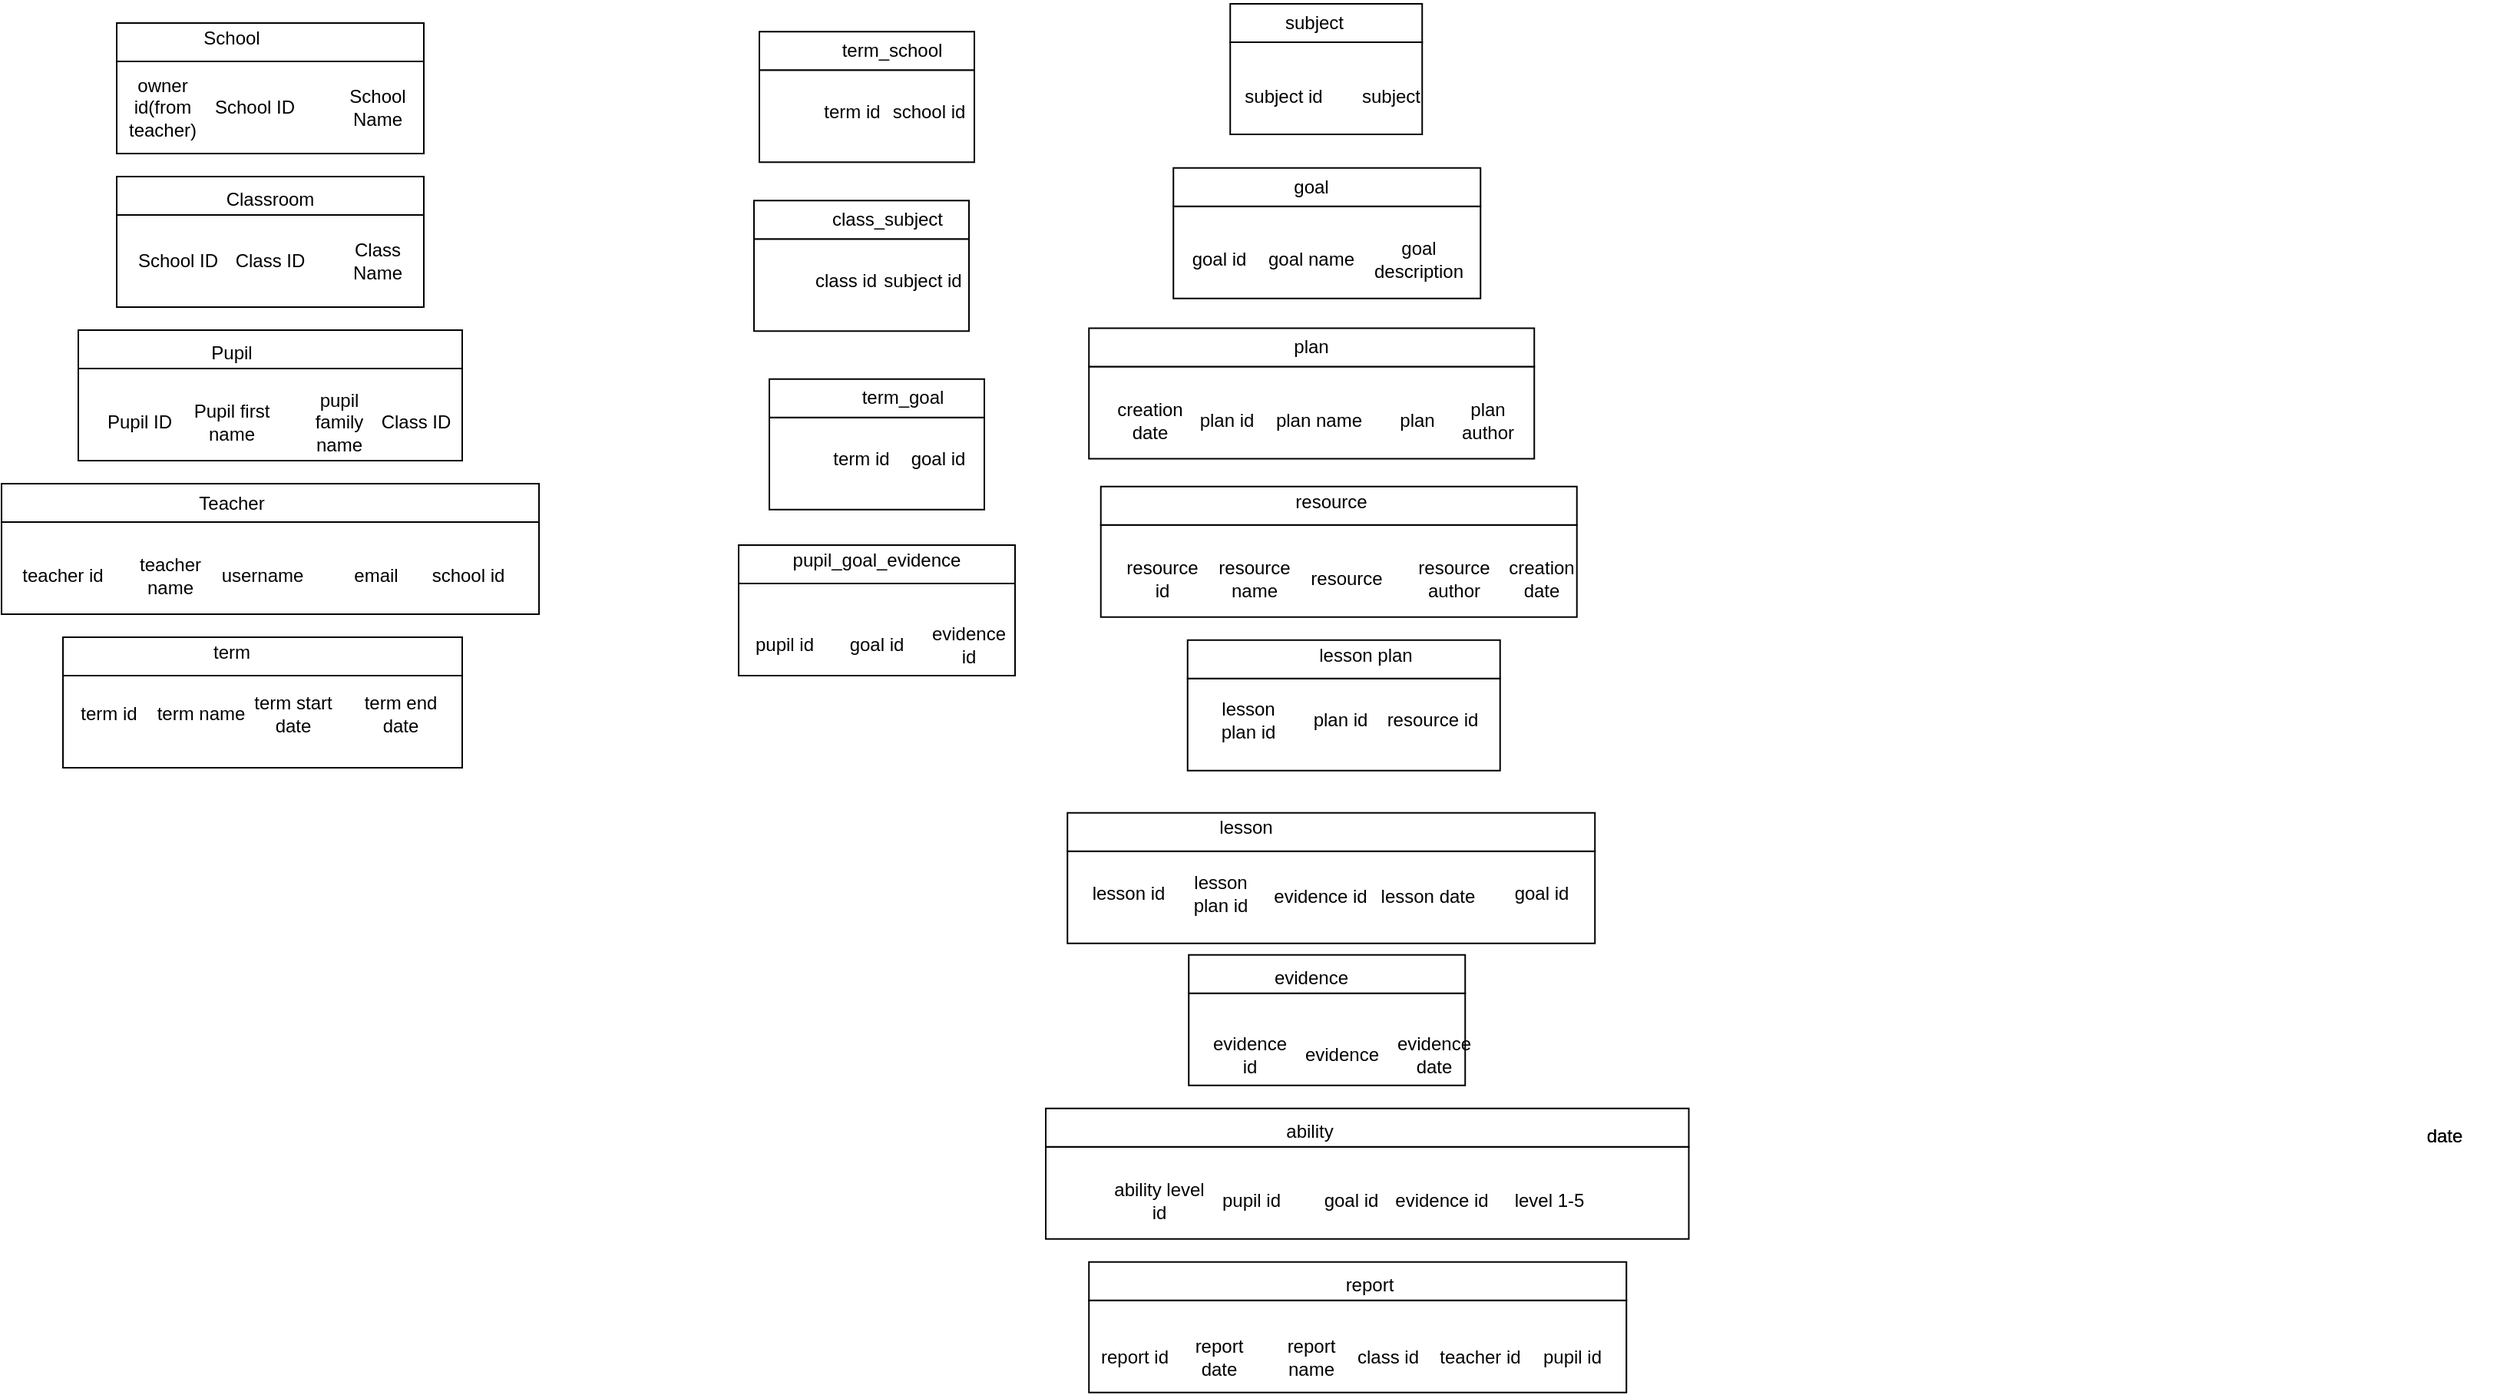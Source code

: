 <mxfile version="22.0.8" type="github">
  <diagram name="Page-1" id="rWTutappl7ckD_M0MpDS">
    <mxGraphModel dx="2901" dy="1140" grid="1" gridSize="10" guides="1" tooltips="1" connect="1" arrows="1" fold="1" page="1" pageScale="1" pageWidth="827" pageHeight="1169" math="0" shadow="0">
      <root>
        <mxCell id="0" />
        <mxCell id="1" parent="0" />
        <mxCell id="ZLvA4eqqemo8EkUTMBz7-1" value="" style="rounded=0;whiteSpace=wrap;html=1;" vertex="1" parent="1">
          <mxGeometry x="170" y="786.87" width="418.75" height="60" as="geometry" />
        </mxCell>
        <mxCell id="ZLvA4eqqemo8EkUTMBz7-2" value="" style="rounded=0;whiteSpace=wrap;html=1;" vertex="1" parent="1">
          <mxGeometry x="170" y="761.87" width="418.75" height="25" as="geometry" />
        </mxCell>
        <mxCell id="ZLvA4eqqemo8EkUTMBz7-3" value="" style="rounded=0;whiteSpace=wrap;html=1;" vertex="1" parent="1">
          <mxGeometry x="198.12" y="278.75" width="290" height="60" as="geometry" />
        </mxCell>
        <mxCell id="ZLvA4eqqemo8EkUTMBz7-4" value="" style="rounded=0;whiteSpace=wrap;html=1;" vertex="1" parent="1">
          <mxGeometry x="198.12" y="253.75" width="290" height="25" as="geometry" />
        </mxCell>
        <mxCell id="ZLvA4eqqemo8EkUTMBz7-5" value="" style="rounded=0;whiteSpace=wrap;html=1;" vertex="1" parent="1">
          <mxGeometry x="290.12" y="67.5" width="125" height="60" as="geometry" />
        </mxCell>
        <mxCell id="ZLvA4eqqemo8EkUTMBz7-6" value="" style="rounded=0;whiteSpace=wrap;html=1;" vertex="1" parent="1">
          <mxGeometry x="290.12" y="42.5" width="125" height="25" as="geometry" />
        </mxCell>
        <mxCell id="ZLvA4eqqemo8EkUTMBz7-7" value="" style="rounded=0;whiteSpace=wrap;html=1;" vertex="1" parent="1">
          <mxGeometry x="253.12" y="174.37" width="200" height="60" as="geometry" />
        </mxCell>
        <mxCell id="ZLvA4eqqemo8EkUTMBz7-8" value="" style="rounded=0;whiteSpace=wrap;html=1;" vertex="1" parent="1">
          <mxGeometry x="253.12" y="149.37" width="200" height="25" as="geometry" />
        </mxCell>
        <mxCell id="ZLvA4eqqemo8EkUTMBz7-9" value="" style="rounded=0;whiteSpace=wrap;html=1;" vertex="1" parent="1">
          <mxGeometry x="198.12" y="886.87" width="350" height="60" as="geometry" />
        </mxCell>
        <mxCell id="ZLvA4eqqemo8EkUTMBz7-10" value="" style="rounded=0;whiteSpace=wrap;html=1;" vertex="1" parent="1">
          <mxGeometry x="198.12" y="861.87" width="350" height="25" as="geometry" />
        </mxCell>
        <mxCell id="ZLvA4eqqemo8EkUTMBz7-11" value="" style="rounded=0;whiteSpace=wrap;html=1;" vertex="1" parent="1">
          <mxGeometry x="263.12" y="686.87" width="180" height="60" as="geometry" />
        </mxCell>
        <mxCell id="ZLvA4eqqemo8EkUTMBz7-12" value="" style="rounded=0;whiteSpace=wrap;html=1;" vertex="1" parent="1">
          <mxGeometry x="263.12" y="661.87" width="180" height="25" as="geometry" />
        </mxCell>
        <mxCell id="ZLvA4eqqemo8EkUTMBz7-13" value="" style="rounded=0;whiteSpace=wrap;html=1;" vertex="1" parent="1">
          <mxGeometry x="-30" y="420" width="180" height="60" as="geometry" />
        </mxCell>
        <mxCell id="ZLvA4eqqemo8EkUTMBz7-14" value="" style="rounded=0;whiteSpace=wrap;html=1;" vertex="1" parent="1">
          <mxGeometry x="-30" y="395" width="180" height="25" as="geometry" />
        </mxCell>
        <mxCell id="ZLvA4eqqemo8EkUTMBz7-15" value="" style="rounded=0;whiteSpace=wrap;html=1;" vertex="1" parent="1">
          <mxGeometry x="-10" y="311.88" width="140" height="60" as="geometry" />
        </mxCell>
        <mxCell id="ZLvA4eqqemo8EkUTMBz7-16" value="" style="rounded=0;whiteSpace=wrap;html=1;" vertex="1" parent="1">
          <mxGeometry x="-10" y="286.88" width="140" height="25" as="geometry" />
        </mxCell>
        <mxCell id="ZLvA4eqqemo8EkUTMBz7-17" value="" style="rounded=0;whiteSpace=wrap;html=1;" vertex="1" parent="1">
          <mxGeometry x="205.87" y="381.87" width="310" height="60" as="geometry" />
        </mxCell>
        <mxCell id="ZLvA4eqqemo8EkUTMBz7-18" value="" style="rounded=0;whiteSpace=wrap;html=1;" vertex="1" parent="1">
          <mxGeometry x="205.87" y="356.87" width="310" height="25" as="geometry" />
        </mxCell>
        <mxCell id="ZLvA4eqqemo8EkUTMBz7-19" value="" style="rounded=0;whiteSpace=wrap;html=1;" vertex="1" parent="1">
          <mxGeometry x="262.37" y="481.87" width="203.5" height="60" as="geometry" />
        </mxCell>
        <mxCell id="ZLvA4eqqemo8EkUTMBz7-20" value="" style="rounded=0;whiteSpace=wrap;html=1;" vertex="1" parent="1">
          <mxGeometry x="262.37" y="456.87" width="203.5" height="25" as="geometry" />
        </mxCell>
        <mxCell id="ZLvA4eqqemo8EkUTMBz7-21" value="" style="rounded=0;whiteSpace=wrap;html=1;" vertex="1" parent="1">
          <mxGeometry x="-470" y="480" width="260" height="60" as="geometry" />
        </mxCell>
        <mxCell id="ZLvA4eqqemo8EkUTMBz7-22" value="" style="rounded=0;whiteSpace=wrap;html=1;" vertex="1" parent="1">
          <mxGeometry x="-470" y="455" width="260" height="25" as="geometry" />
        </mxCell>
        <mxCell id="ZLvA4eqqemo8EkUTMBz7-23" value="" style="rounded=0;whiteSpace=wrap;html=1;" vertex="1" parent="1">
          <mxGeometry x="-510" y="380" width="350" height="60" as="geometry" />
        </mxCell>
        <mxCell id="ZLvA4eqqemo8EkUTMBz7-24" value="" style="rounded=0;whiteSpace=wrap;html=1;" vertex="1" parent="1">
          <mxGeometry x="-510" y="355" width="350" height="25" as="geometry" />
        </mxCell>
        <mxCell id="ZLvA4eqqemo8EkUTMBz7-25" value="" style="rounded=0;whiteSpace=wrap;html=1;" vertex="1" parent="1">
          <mxGeometry x="-435" y="55" width="200" height="25" as="geometry" />
        </mxCell>
        <mxCell id="ZLvA4eqqemo8EkUTMBz7-26" value="" style="rounded=0;whiteSpace=wrap;html=1;" vertex="1" parent="1">
          <mxGeometry x="-435" y="80" width="200" height="60" as="geometry" />
        </mxCell>
        <mxCell id="ZLvA4eqqemo8EkUTMBz7-27" value="" style="rounded=0;whiteSpace=wrap;html=1;" vertex="1" parent="1">
          <mxGeometry x="-460" y="255" width="250" height="25" as="geometry" />
        </mxCell>
        <mxCell id="ZLvA4eqqemo8EkUTMBz7-28" value="" style="rounded=0;whiteSpace=wrap;html=1;" vertex="1" parent="1">
          <mxGeometry x="-460" y="280" width="250" height="60" as="geometry" />
        </mxCell>
        <mxCell id="ZLvA4eqqemo8EkUTMBz7-29" value="" style="rounded=0;whiteSpace=wrap;html=1;" vertex="1" parent="1">
          <mxGeometry x="-435" y="155" width="200" height="25" as="geometry" />
        </mxCell>
        <mxCell id="ZLvA4eqqemo8EkUTMBz7-30" value="" style="rounded=0;whiteSpace=wrap;html=1;" vertex="1" parent="1">
          <mxGeometry x="-435" y="180" width="200" height="60" as="geometry" />
        </mxCell>
        <mxCell id="ZLvA4eqqemo8EkUTMBz7-31" value="School ID" style="text;html=1;strokeColor=none;fillColor=none;align=center;verticalAlign=middle;whiteSpace=wrap;rounded=0;" vertex="1" parent="1">
          <mxGeometry x="-375" y="95" width="60" height="30" as="geometry" />
        </mxCell>
        <mxCell id="ZLvA4eqqemo8EkUTMBz7-32" value="School Name" style="text;html=1;strokeColor=none;fillColor=none;align=center;verticalAlign=middle;whiteSpace=wrap;rounded=0;" vertex="1" parent="1">
          <mxGeometry x="-295" y="95" width="60" height="30" as="geometry" />
        </mxCell>
        <mxCell id="ZLvA4eqqemo8EkUTMBz7-33" value="Class ID" style="text;html=1;strokeColor=none;fillColor=none;align=center;verticalAlign=middle;whiteSpace=wrap;rounded=0;" vertex="1" parent="1">
          <mxGeometry x="-365" y="195" width="60" height="30" as="geometry" />
        </mxCell>
        <mxCell id="ZLvA4eqqemo8EkUTMBz7-34" value="School ID" style="text;html=1;strokeColor=none;fillColor=none;align=center;verticalAlign=middle;whiteSpace=wrap;rounded=0;" vertex="1" parent="1">
          <mxGeometry x="-425" y="195" width="60" height="30" as="geometry" />
        </mxCell>
        <mxCell id="ZLvA4eqqemo8EkUTMBz7-35" value="Class Name" style="text;html=1;strokeColor=none;fillColor=none;align=center;verticalAlign=middle;whiteSpace=wrap;rounded=0;" vertex="1" parent="1">
          <mxGeometry x="-295" y="195" width="60" height="30" as="geometry" />
        </mxCell>
        <mxCell id="ZLvA4eqqemo8EkUTMBz7-36" value="Pupil ID" style="text;html=1;strokeColor=none;fillColor=none;align=center;verticalAlign=middle;whiteSpace=wrap;rounded=0;" vertex="1" parent="1">
          <mxGeometry x="-450" y="300" width="60" height="30" as="geometry" />
        </mxCell>
        <mxCell id="ZLvA4eqqemo8EkUTMBz7-37" value="Pupil first name" style="text;html=1;strokeColor=none;fillColor=none;align=center;verticalAlign=middle;whiteSpace=wrap;rounded=0;" vertex="1" parent="1">
          <mxGeometry x="-390" y="300" width="60" height="30" as="geometry" />
        </mxCell>
        <mxCell id="ZLvA4eqqemo8EkUTMBz7-38" value="pupil family name" style="text;html=1;strokeColor=none;fillColor=none;align=center;verticalAlign=middle;whiteSpace=wrap;rounded=0;" vertex="1" parent="1">
          <mxGeometry x="-320" y="300" width="60" height="30" as="geometry" />
        </mxCell>
        <mxCell id="ZLvA4eqqemo8EkUTMBz7-39" value="subject id" style="text;html=1;strokeColor=none;fillColor=none;align=center;verticalAlign=middle;whiteSpace=wrap;rounded=0;" vertex="1" parent="1">
          <mxGeometry x="295.12" y="87.5" width="60" height="30" as="geometry" />
        </mxCell>
        <mxCell id="ZLvA4eqqemo8EkUTMBz7-40" value="subject" style="text;html=1;strokeColor=none;fillColor=none;align=center;verticalAlign=middle;whiteSpace=wrap;rounded=0;" vertex="1" parent="1">
          <mxGeometry x="365.12" y="87.5" width="60" height="30" as="geometry" />
        </mxCell>
        <mxCell id="ZLvA4eqqemo8EkUTMBz7-41" value="goal id" style="text;html=1;strokeColor=none;fillColor=none;align=center;verticalAlign=middle;whiteSpace=wrap;rounded=0;" vertex="1" parent="1">
          <mxGeometry x="253.12" y="194.37" width="60" height="30" as="geometry" />
        </mxCell>
        <mxCell id="ZLvA4eqqemo8EkUTMBz7-42" value="goal name" style="text;html=1;strokeColor=none;fillColor=none;align=center;verticalAlign=middle;whiteSpace=wrap;rounded=0;" vertex="1" parent="1">
          <mxGeometry x="313.12" y="194.37" width="60" height="30" as="geometry" />
        </mxCell>
        <mxCell id="ZLvA4eqqemo8EkUTMBz7-43" value="goal description" style="text;html=1;strokeColor=none;fillColor=none;align=center;verticalAlign=middle;whiteSpace=wrap;rounded=0;" vertex="1" parent="1">
          <mxGeometry x="383.12" y="194.37" width="60" height="30" as="geometry" />
        </mxCell>
        <mxCell id="ZLvA4eqqemo8EkUTMBz7-44" value="plan id" style="text;html=1;strokeColor=none;fillColor=none;align=center;verticalAlign=middle;whiteSpace=wrap;rounded=0;" vertex="1" parent="1">
          <mxGeometry x="258.12" y="298.75" width="60" height="30" as="geometry" />
        </mxCell>
        <mxCell id="ZLvA4eqqemo8EkUTMBz7-45" value="plan name" style="text;html=1;strokeColor=none;fillColor=none;align=center;verticalAlign=middle;whiteSpace=wrap;rounded=0;" vertex="1" parent="1">
          <mxGeometry x="318.12" y="298.75" width="60" height="30" as="geometry" />
        </mxCell>
        <mxCell id="ZLvA4eqqemo8EkUTMBz7-46" value="plan author" style="text;html=1;strokeColor=none;fillColor=none;align=center;verticalAlign=middle;whiteSpace=wrap;rounded=0;" vertex="1" parent="1">
          <mxGeometry x="428.12" y="298.75" width="60" height="30" as="geometry" />
        </mxCell>
        <mxCell id="ZLvA4eqqemo8EkUTMBz7-47" value="resource id" style="text;html=1;strokeColor=none;fillColor=none;align=center;verticalAlign=middle;whiteSpace=wrap;rounded=0;" vertex="1" parent="1">
          <mxGeometry x="215.87" y="401.87" width="60" height="30" as="geometry" />
        </mxCell>
        <mxCell id="ZLvA4eqqemo8EkUTMBz7-48" value="resource name" style="text;html=1;strokeColor=none;fillColor=none;align=center;verticalAlign=middle;whiteSpace=wrap;rounded=0;" vertex="1" parent="1">
          <mxGeometry x="275.87" y="401.87" width="60" height="30" as="geometry" />
        </mxCell>
        <mxCell id="ZLvA4eqqemo8EkUTMBz7-49" value="resource" style="text;html=1;strokeColor=none;fillColor=none;align=center;verticalAlign=middle;whiteSpace=wrap;rounded=0;" vertex="1" parent="1">
          <mxGeometry x="335.87" y="401.87" width="60" height="30" as="geometry" />
        </mxCell>
        <mxCell id="ZLvA4eqqemo8EkUTMBz7-50" value="resource author" style="text;html=1;strokeColor=none;fillColor=none;align=center;verticalAlign=middle;whiteSpace=wrap;rounded=0;" vertex="1" parent="1">
          <mxGeometry x="405.87" y="401.87" width="60" height="30" as="geometry" />
        </mxCell>
        <mxCell id="ZLvA4eqqemo8EkUTMBz7-51" value="plan" style="text;html=1;strokeColor=none;fillColor=none;align=center;verticalAlign=middle;whiteSpace=wrap;rounded=0;" vertex="1" parent="1">
          <mxGeometry x="382.12" y="298.75" width="60" height="30" as="geometry" />
        </mxCell>
        <mxCell id="ZLvA4eqqemo8EkUTMBz7-52" value="lesson plan id" style="text;html=1;strokeColor=none;fillColor=none;align=center;verticalAlign=middle;whiteSpace=wrap;rounded=0;" vertex="1" parent="1">
          <mxGeometry x="272.37" y="494.37" width="60" height="30" as="geometry" />
        </mxCell>
        <mxCell id="ZLvA4eqqemo8EkUTMBz7-53" value="plan id" style="text;html=1;strokeColor=none;fillColor=none;align=center;verticalAlign=middle;whiteSpace=wrap;rounded=0;" vertex="1" parent="1">
          <mxGeometry x="332.37" y="494.37" width="60" height="30" as="geometry" />
        </mxCell>
        <mxCell id="ZLvA4eqqemo8EkUTMBz7-54" value="resource id" style="text;html=1;strokeColor=none;fillColor=none;align=center;verticalAlign=middle;whiteSpace=wrap;rounded=0;" vertex="1" parent="1">
          <mxGeometry x="387.37" y="494.37" width="70" height="30" as="geometry" />
        </mxCell>
        <mxCell id="ZLvA4eqqemo8EkUTMBz7-55" value="evidence id" style="text;html=1;strokeColor=none;fillColor=none;align=center;verticalAlign=middle;whiteSpace=wrap;rounded=0;" vertex="1" parent="1">
          <mxGeometry x="273.12" y="711.87" width="60" height="30" as="geometry" />
        </mxCell>
        <mxCell id="ZLvA4eqqemo8EkUTMBz7-56" value="evidence" style="text;html=1;strokeColor=none;fillColor=none;align=center;verticalAlign=middle;whiteSpace=wrap;rounded=0;" vertex="1" parent="1">
          <mxGeometry x="333.12" y="711.87" width="60" height="30" as="geometry" />
        </mxCell>
        <mxCell id="ZLvA4eqqemo8EkUTMBz7-57" value="pupil id" style="text;html=1;strokeColor=none;fillColor=none;align=center;verticalAlign=middle;whiteSpace=wrap;rounded=0;" vertex="1" parent="1">
          <mxGeometry x="-30" y="445" width="60" height="30" as="geometry" />
        </mxCell>
        <mxCell id="ZLvA4eqqemo8EkUTMBz7-58" value="goal id" style="text;html=1;strokeColor=none;fillColor=none;align=center;verticalAlign=middle;whiteSpace=wrap;rounded=0;" vertex="1" parent="1">
          <mxGeometry x="30" y="445" width="60" height="30" as="geometry" />
        </mxCell>
        <mxCell id="ZLvA4eqqemo8EkUTMBz7-59" value="evidence id" style="text;html=1;strokeColor=none;fillColor=none;align=center;verticalAlign=middle;whiteSpace=wrap;rounded=0;" vertex="1" parent="1">
          <mxGeometry x="90" y="445" width="60" height="30" as="geometry" />
        </mxCell>
        <mxCell id="ZLvA4eqqemo8EkUTMBz7-60" value="term id" style="text;html=1;strokeColor=none;fillColor=none;align=center;verticalAlign=middle;whiteSpace=wrap;rounded=0;" vertex="1" parent="1">
          <mxGeometry x="-470" y="490" width="60" height="30" as="geometry" />
        </mxCell>
        <mxCell id="ZLvA4eqqemo8EkUTMBz7-61" value="term name" style="text;html=1;strokeColor=none;fillColor=none;align=center;verticalAlign=middle;whiteSpace=wrap;rounded=0;" vertex="1" parent="1">
          <mxGeometry x="-410" y="490" width="60" height="30" as="geometry" />
        </mxCell>
        <mxCell id="ZLvA4eqqemo8EkUTMBz7-62" value="term start date" style="text;html=1;strokeColor=none;fillColor=none;align=center;verticalAlign=middle;whiteSpace=wrap;rounded=0;" vertex="1" parent="1">
          <mxGeometry x="-350" y="490" width="60" height="30" as="geometry" />
        </mxCell>
        <mxCell id="ZLvA4eqqemo8EkUTMBz7-63" value="term end date" style="text;html=1;strokeColor=none;fillColor=none;align=center;verticalAlign=middle;whiteSpace=wrap;rounded=0;" vertex="1" parent="1">
          <mxGeometry x="-280" y="490" width="60" height="30" as="geometry" />
        </mxCell>
        <mxCell id="ZLvA4eqqemo8EkUTMBz7-64" value="term id" style="text;html=1;strokeColor=none;fillColor=none;align=center;verticalAlign=middle;whiteSpace=wrap;rounded=0;" vertex="1" parent="1">
          <mxGeometry x="20" y="324.38" width="60" height="30" as="geometry" />
        </mxCell>
        <mxCell id="ZLvA4eqqemo8EkUTMBz7-65" value="goal id" style="text;html=1;strokeColor=none;fillColor=none;align=center;verticalAlign=middle;whiteSpace=wrap;rounded=0;" vertex="1" parent="1">
          <mxGeometry x="70" y="324.38" width="60" height="30" as="geometry" />
        </mxCell>
        <mxCell id="ZLvA4eqqemo8EkUTMBz7-66" value="teacher id" style="text;html=1;strokeColor=none;fillColor=none;align=center;verticalAlign=middle;whiteSpace=wrap;rounded=0;" vertex="1" parent="1">
          <mxGeometry x="-500" y="400" width="60" height="30" as="geometry" />
        </mxCell>
        <mxCell id="ZLvA4eqqemo8EkUTMBz7-67" value="teacher name" style="text;html=1;strokeColor=none;fillColor=none;align=center;verticalAlign=middle;whiteSpace=wrap;rounded=0;" vertex="1" parent="1">
          <mxGeometry x="-430" y="400" width="60" height="30" as="geometry" />
        </mxCell>
        <mxCell id="ZLvA4eqqemo8EkUTMBz7-68" value="username" style="text;html=1;strokeColor=none;fillColor=none;align=center;verticalAlign=middle;whiteSpace=wrap;rounded=0;" vertex="1" parent="1">
          <mxGeometry x="-370" y="400" width="60" height="30" as="geometry" />
        </mxCell>
        <mxCell id="ZLvA4eqqemo8EkUTMBz7-69" value="email" style="text;html=1;strokeColor=none;fillColor=none;align=center;verticalAlign=middle;whiteSpace=wrap;rounded=0;" vertex="1" parent="1">
          <mxGeometry x="-296" y="400" width="60" height="30" as="geometry" />
        </mxCell>
        <mxCell id="ZLvA4eqqemo8EkUTMBz7-70" value="school id" style="text;html=1;strokeColor=none;fillColor=none;align=center;verticalAlign=middle;whiteSpace=wrap;rounded=0;" vertex="1" parent="1">
          <mxGeometry x="-236" y="400" width="60" height="30" as="geometry" />
        </mxCell>
        <mxCell id="ZLvA4eqqemo8EkUTMBz7-71" value="owner id(from teacher)" style="text;html=1;strokeColor=none;fillColor=none;align=center;verticalAlign=middle;whiteSpace=wrap;rounded=0;" vertex="1" parent="1">
          <mxGeometry x="-435" y="95" width="60" height="30" as="geometry" />
        </mxCell>
        <mxCell id="ZLvA4eqqemo8EkUTMBz7-72" value="creation date" style="text;html=1;strokeColor=none;fillColor=none;align=center;verticalAlign=middle;whiteSpace=wrap;rounded=0;" vertex="1" parent="1">
          <mxGeometry x="208.12" y="298.75" width="60" height="30" as="geometry" />
        </mxCell>
        <mxCell id="ZLvA4eqqemo8EkUTMBz7-73" value="creation date" style="text;html=1;strokeColor=none;fillColor=none;align=center;verticalAlign=middle;whiteSpace=wrap;rounded=0;" vertex="1" parent="1">
          <mxGeometry x="462.87" y="401.87" width="60" height="30" as="geometry" />
        </mxCell>
        <mxCell id="ZLvA4eqqemo8EkUTMBz7-74" value="evidence date" style="text;html=1;strokeColor=none;fillColor=none;align=center;verticalAlign=middle;whiteSpace=wrap;rounded=0;" vertex="1" parent="1">
          <mxGeometry x="393.12" y="711.87" width="60" height="30" as="geometry" />
        </mxCell>
        <mxCell id="ZLvA4eqqemo8EkUTMBz7-75" value="Class ID" style="text;html=1;strokeColor=none;fillColor=none;align=center;verticalAlign=middle;whiteSpace=wrap;rounded=0;" vertex="1" parent="1">
          <mxGeometry x="-270" y="300" width="60" height="30" as="geometry" />
        </mxCell>
        <mxCell id="ZLvA4eqqemo8EkUTMBz7-76" value="report id" style="text;html=1;strokeColor=none;fillColor=none;align=center;verticalAlign=middle;whiteSpace=wrap;rounded=0;" vertex="1" parent="1">
          <mxGeometry x="203.12" y="909.37" width="50" height="30" as="geometry" />
        </mxCell>
        <mxCell id="ZLvA4eqqemo8EkUTMBz7-77" value="report date" style="text;html=1;strokeColor=none;fillColor=none;align=center;verticalAlign=middle;whiteSpace=wrap;rounded=0;" vertex="1" parent="1">
          <mxGeometry x="253.12" y="909.37" width="60" height="30" as="geometry" />
        </mxCell>
        <mxCell id="ZLvA4eqqemo8EkUTMBz7-78" value="report name" style="text;html=1;strokeColor=none;fillColor=none;align=center;verticalAlign=middle;whiteSpace=wrap;rounded=0;" vertex="1" parent="1">
          <mxGeometry x="313.12" y="909.37" width="60" height="30" as="geometry" />
        </mxCell>
        <mxCell id="ZLvA4eqqemo8EkUTMBz7-79" value="class id" style="text;html=1;strokeColor=none;fillColor=none;align=center;verticalAlign=middle;whiteSpace=wrap;rounded=0;" vertex="1" parent="1">
          <mxGeometry x="363.12" y="909.37" width="60" height="30" as="geometry" />
        </mxCell>
        <mxCell id="ZLvA4eqqemo8EkUTMBz7-80" value="teacher id" style="text;html=1;strokeColor=none;fillColor=none;align=center;verticalAlign=middle;whiteSpace=wrap;rounded=0;" vertex="1" parent="1">
          <mxGeometry x="423.12" y="909.37" width="60" height="30" as="geometry" />
        </mxCell>
        <mxCell id="ZLvA4eqqemo8EkUTMBz7-81" value="pupil id" style="text;html=1;strokeColor=none;fillColor=none;align=center;verticalAlign=middle;whiteSpace=wrap;rounded=0;" vertex="1" parent="1">
          <mxGeometry x="483.12" y="909.37" width="60" height="30" as="geometry" />
        </mxCell>
        <mxCell id="ZLvA4eqqemo8EkUTMBz7-82" value="Classroom" style="text;html=1;strokeColor=none;fillColor=none;align=center;verticalAlign=middle;whiteSpace=wrap;rounded=0;" vertex="1" parent="1">
          <mxGeometry x="-365" y="155" width="60" height="30" as="geometry" />
        </mxCell>
        <mxCell id="ZLvA4eqqemo8EkUTMBz7-83" value="School" style="text;html=1;strokeColor=none;fillColor=none;align=center;verticalAlign=middle;whiteSpace=wrap;rounded=0;" vertex="1" parent="1">
          <mxGeometry x="-390" y="50" width="60" height="30" as="geometry" />
        </mxCell>
        <mxCell id="ZLvA4eqqemo8EkUTMBz7-84" value="Pupil" style="text;html=1;strokeColor=none;fillColor=none;align=center;verticalAlign=middle;whiteSpace=wrap;rounded=0;" vertex="1" parent="1">
          <mxGeometry x="-390" y="255" width="60" height="30" as="geometry" />
        </mxCell>
        <mxCell id="ZLvA4eqqemo8EkUTMBz7-85" value="Teacher" style="text;html=1;strokeColor=none;fillColor=none;align=center;verticalAlign=middle;whiteSpace=wrap;rounded=0;" vertex="1" parent="1">
          <mxGeometry x="-390" y="352.5" width="60" height="30" as="geometry" />
        </mxCell>
        <mxCell id="ZLvA4eqqemo8EkUTMBz7-86" value="term" style="text;html=1;strokeColor=none;fillColor=none;align=center;verticalAlign=middle;whiteSpace=wrap;rounded=0;" vertex="1" parent="1">
          <mxGeometry x="-390" y="450" width="60" height="30" as="geometry" />
        </mxCell>
        <mxCell id="ZLvA4eqqemo8EkUTMBz7-87" value="lesson plan" style="text;html=1;strokeColor=none;fillColor=none;align=center;verticalAlign=middle;whiteSpace=wrap;rounded=0;" vertex="1" parent="1">
          <mxGeometry x="335.87" y="451.87" width="85" height="30" as="geometry" />
        </mxCell>
        <mxCell id="ZLvA4eqqemo8EkUTMBz7-88" value="subject" style="text;html=1;strokeColor=none;fillColor=none;align=center;verticalAlign=middle;whiteSpace=wrap;rounded=0;" vertex="1" parent="1">
          <mxGeometry x="315.12" y="40.0" width="60" height="30" as="geometry" />
        </mxCell>
        <mxCell id="ZLvA4eqqemo8EkUTMBz7-89" value="evidence" style="text;html=1;strokeColor=none;fillColor=none;align=center;verticalAlign=middle;whiteSpace=wrap;rounded=0;" vertex="1" parent="1">
          <mxGeometry x="313.12" y="661.87" width="60" height="30" as="geometry" />
        </mxCell>
        <mxCell id="ZLvA4eqqemo8EkUTMBz7-90" value="goal" style="text;html=1;strokeColor=none;fillColor=none;align=center;verticalAlign=middle;whiteSpace=wrap;rounded=0;" vertex="1" parent="1">
          <mxGeometry x="313.12" y="146.87" width="60" height="30" as="geometry" />
        </mxCell>
        <mxCell id="ZLvA4eqqemo8EkUTMBz7-91" value="plan" style="text;html=1;strokeColor=none;fillColor=none;align=center;verticalAlign=middle;whiteSpace=wrap;rounded=0;" vertex="1" parent="1">
          <mxGeometry x="313.12" y="251.25" width="60" height="30" as="geometry" />
        </mxCell>
        <mxCell id="ZLvA4eqqemo8EkUTMBz7-92" value="resource" style="text;html=1;strokeColor=none;fillColor=none;align=center;verticalAlign=middle;whiteSpace=wrap;rounded=0;" vertex="1" parent="1">
          <mxGeometry x="325.87" y="351.87" width="60" height="30" as="geometry" />
        </mxCell>
        <mxCell id="ZLvA4eqqemo8EkUTMBz7-93" value="report" style="text;html=1;strokeColor=none;fillColor=none;align=center;verticalAlign=middle;whiteSpace=wrap;rounded=0;" vertex="1" parent="1">
          <mxGeometry x="351.12" y="861.87" width="60" height="30" as="geometry" />
        </mxCell>
        <mxCell id="ZLvA4eqqemo8EkUTMBz7-94" value="pupil_goal_evidence" style="text;html=1;strokeColor=none;fillColor=none;align=center;verticalAlign=middle;whiteSpace=wrap;rounded=0;" vertex="1" parent="1">
          <mxGeometry x="30" y="390" width="60" height="30" as="geometry" />
        </mxCell>
        <mxCell id="ZLvA4eqqemo8EkUTMBz7-95" value="term_goal" style="text;html=1;strokeColor=none;fillColor=none;align=center;verticalAlign=middle;whiteSpace=wrap;rounded=0;" vertex="1" parent="1">
          <mxGeometry x="46.5" y="284.38" width="60" height="30" as="geometry" />
        </mxCell>
        <mxCell id="ZLvA4eqqemo8EkUTMBz7-96" value="" style="rounded=0;whiteSpace=wrap;html=1;" vertex="1" parent="1">
          <mxGeometry x="184.12" y="594.37" width="343.5" height="60" as="geometry" />
        </mxCell>
        <mxCell id="ZLvA4eqqemo8EkUTMBz7-97" value="" style="rounded=0;whiteSpace=wrap;html=1;" vertex="1" parent="1">
          <mxGeometry x="184.12" y="569.37" width="343.5" height="25" as="geometry" />
        </mxCell>
        <mxCell id="ZLvA4eqqemo8EkUTMBz7-98" value="lesson id" style="text;html=1;strokeColor=none;fillColor=none;align=center;verticalAlign=middle;whiteSpace=wrap;rounded=0;" vertex="1" parent="1">
          <mxGeometry x="194.12" y="606.87" width="60" height="30" as="geometry" />
        </mxCell>
        <mxCell id="ZLvA4eqqemo8EkUTMBz7-99" value="lesson plan id" style="text;html=1;strokeColor=none;fillColor=none;align=center;verticalAlign=middle;whiteSpace=wrap;rounded=0;" vertex="1" parent="1">
          <mxGeometry x="254.12" y="606.87" width="60" height="30" as="geometry" />
        </mxCell>
        <mxCell id="ZLvA4eqqemo8EkUTMBz7-100" value="evidence id" style="text;html=1;strokeColor=none;fillColor=none;align=center;verticalAlign=middle;whiteSpace=wrap;rounded=0;" vertex="1" parent="1">
          <mxGeometry x="314.12" y="609.37" width="70" height="30" as="geometry" />
        </mxCell>
        <mxCell id="ZLvA4eqqemo8EkUTMBz7-101" value="lesson" style="text;html=1;strokeColor=none;fillColor=none;align=center;verticalAlign=middle;whiteSpace=wrap;rounded=0;" vertex="1" parent="1">
          <mxGeometry x="257.62" y="564.37" width="85" height="30" as="geometry" />
        </mxCell>
        <mxCell id="ZLvA4eqqemo8EkUTMBz7-102" value="lesson date" style="text;html=1;strokeColor=none;fillColor=none;align=center;verticalAlign=middle;whiteSpace=wrap;rounded=0;" vertex="1" parent="1">
          <mxGeometry x="384.12" y="609.37" width="70" height="30" as="geometry" />
        </mxCell>
        <mxCell id="ZLvA4eqqemo8EkUTMBz7-103" value="goal id" style="text;html=1;strokeColor=none;fillColor=none;align=center;verticalAlign=middle;whiteSpace=wrap;rounded=0;" vertex="1" parent="1">
          <mxGeometry x="457.62" y="606.87" width="70" height="30" as="geometry" />
        </mxCell>
        <mxCell id="ZLvA4eqqemo8EkUTMBz7-104" value="pupil id" style="text;html=1;strokeColor=none;fillColor=none;align=center;verticalAlign=middle;whiteSpace=wrap;rounded=0;" vertex="1" parent="1">
          <mxGeometry x="268.75" y="806.87" width="70" height="30" as="geometry" />
        </mxCell>
        <mxCell id="ZLvA4eqqemo8EkUTMBz7-105" value="goal id" style="text;html=1;strokeColor=none;fillColor=none;align=center;verticalAlign=middle;whiteSpace=wrap;rounded=0;" vertex="1" parent="1">
          <mxGeometry x="333.75" y="806.87" width="70" height="30" as="geometry" />
        </mxCell>
        <mxCell id="ZLvA4eqqemo8EkUTMBz7-106" value="evidence id" style="text;html=1;strokeColor=none;fillColor=none;align=center;verticalAlign=middle;whiteSpace=wrap;rounded=0;" vertex="1" parent="1">
          <mxGeometry x="393.25" y="806.87" width="70" height="30" as="geometry" />
        </mxCell>
        <mxCell id="ZLvA4eqqemo8EkUTMBz7-107" value="level 1-5" style="text;html=1;strokeColor=none;fillColor=none;align=center;verticalAlign=middle;whiteSpace=wrap;rounded=0;" vertex="1" parent="1">
          <mxGeometry x="463.25" y="806.87" width="70" height="30" as="geometry" />
        </mxCell>
        <mxCell id="ZLvA4eqqemo8EkUTMBz7-108" value="date" style="text;html=1;strokeColor=none;fillColor=none;align=center;verticalAlign=middle;whiteSpace=wrap;rounded=0;" vertex="1" parent="1">
          <mxGeometry x="1045.88" y="765" width="70" height="30" as="geometry" />
        </mxCell>
        <mxCell id="ZLvA4eqqemo8EkUTMBz7-109" value="date" style="text;html=1;strokeColor=none;fillColor=none;align=center;verticalAlign=middle;whiteSpace=wrap;rounded=0;" vertex="1" parent="1">
          <mxGeometry x="1045.88" y="765" width="70" height="30" as="geometry" />
        </mxCell>
        <mxCell id="ZLvA4eqqemo8EkUTMBz7-110" value="ability level id" style="text;html=1;strokeColor=none;fillColor=none;align=center;verticalAlign=middle;whiteSpace=wrap;rounded=0;" vertex="1" parent="1">
          <mxGeometry x="208.75" y="806.87" width="70" height="30" as="geometry" />
        </mxCell>
        <mxCell id="ZLvA4eqqemo8EkUTMBz7-111" value="ability" style="text;html=1;strokeColor=none;fillColor=none;align=center;verticalAlign=middle;whiteSpace=wrap;rounded=0;" vertex="1" parent="1">
          <mxGeometry x="311.75" y="761.87" width="60" height="30" as="geometry" />
        </mxCell>
        <mxCell id="ZLvA4eqqemo8EkUTMBz7-115" value="" style="rounded=0;whiteSpace=wrap;html=1;" vertex="1" parent="1">
          <mxGeometry x="-16.5" y="85.63" width="140" height="60" as="geometry" />
        </mxCell>
        <mxCell id="ZLvA4eqqemo8EkUTMBz7-116" value="" style="rounded=0;whiteSpace=wrap;html=1;" vertex="1" parent="1">
          <mxGeometry x="-16.5" y="60.63" width="140" height="25" as="geometry" />
        </mxCell>
        <mxCell id="ZLvA4eqqemo8EkUTMBz7-117" value="term id" style="text;html=1;strokeColor=none;fillColor=none;align=center;verticalAlign=middle;whiteSpace=wrap;rounded=0;" vertex="1" parent="1">
          <mxGeometry x="13.5" y="98.13" width="60" height="30" as="geometry" />
        </mxCell>
        <mxCell id="ZLvA4eqqemo8EkUTMBz7-118" value="school id" style="text;html=1;strokeColor=none;fillColor=none;align=center;verticalAlign=middle;whiteSpace=wrap;rounded=0;" vertex="1" parent="1">
          <mxGeometry x="63.5" y="98.13" width="60" height="30" as="geometry" />
        </mxCell>
        <mxCell id="ZLvA4eqqemo8EkUTMBz7-119" value="term_school" style="text;html=1;strokeColor=none;fillColor=none;align=center;verticalAlign=middle;whiteSpace=wrap;rounded=0;" vertex="1" parent="1">
          <mxGeometry x="40" y="58.13" width="60" height="30" as="geometry" />
        </mxCell>
        <mxCell id="ZLvA4eqqemo8EkUTMBz7-120" value="" style="rounded=0;whiteSpace=wrap;html=1;" vertex="1" parent="1">
          <mxGeometry x="-20" y="195.63" width="140" height="60" as="geometry" />
        </mxCell>
        <mxCell id="ZLvA4eqqemo8EkUTMBz7-121" value="" style="rounded=0;whiteSpace=wrap;html=1;" vertex="1" parent="1">
          <mxGeometry x="-20" y="170.63" width="140" height="25" as="geometry" />
        </mxCell>
        <mxCell id="ZLvA4eqqemo8EkUTMBz7-122" value="class id" style="text;html=1;strokeColor=none;fillColor=none;align=center;verticalAlign=middle;whiteSpace=wrap;rounded=0;" vertex="1" parent="1">
          <mxGeometry x="10" y="208.13" width="60" height="30" as="geometry" />
        </mxCell>
        <mxCell id="ZLvA4eqqemo8EkUTMBz7-123" value="subject id" style="text;html=1;strokeColor=none;fillColor=none;align=center;verticalAlign=middle;whiteSpace=wrap;rounded=0;" vertex="1" parent="1">
          <mxGeometry x="60" y="208.13" width="60" height="30" as="geometry" />
        </mxCell>
        <mxCell id="ZLvA4eqqemo8EkUTMBz7-124" value="class_subject" style="text;html=1;strokeColor=none;fillColor=none;align=center;verticalAlign=middle;whiteSpace=wrap;rounded=0;" vertex="1" parent="1">
          <mxGeometry x="36.5" y="168.13" width="60" height="30" as="geometry" />
        </mxCell>
      </root>
    </mxGraphModel>
  </diagram>
</mxfile>
